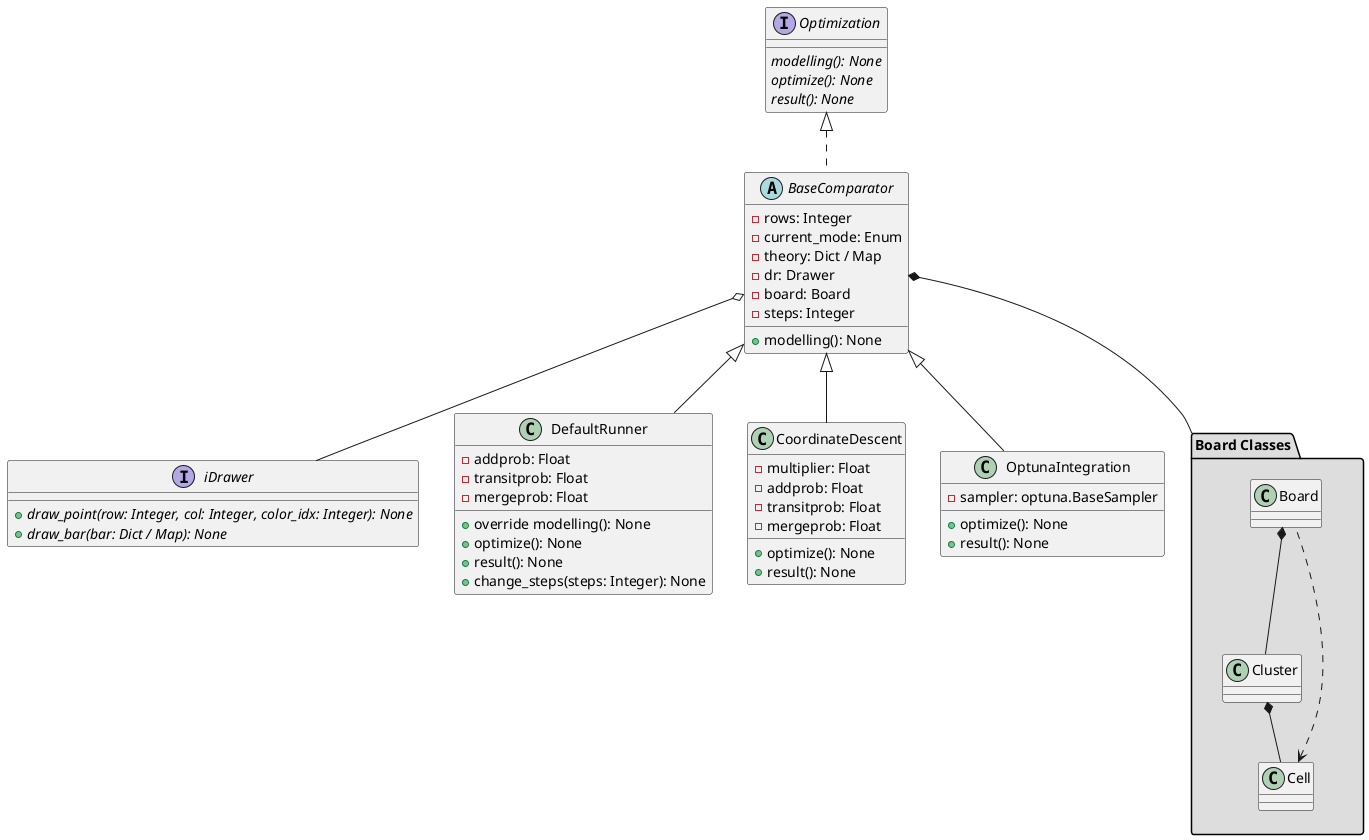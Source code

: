 @startuml

interface Optimization {
    {abstract} modelling(): None
    {abstract} optimize(): None
    {abstract} result(): None
}

interface iDrawer {
    {abstract} +draw_point(row: Integer, col: Integer, color_idx: Integer): None
    {abstract} +draw_bar(bar: Dict / Map): None
}

abstract class BaseComparator {
    -rows: Integer
    -current_mode: Enum
    -theory: Dict / Map
    -dr: Drawer
    -board: Board
    -steps: Integer
    +modelling(): None
}

class DefaultRunner {
    -addprob: Float
    -transitprob: Float
    -mergeprob: Float
    +override modelling(): None
    +optimize(): None
    +result(): None
    +change_steps(steps: Integer): None
}

class CoordinateDescent {
    -multiplier: Float
    -addprob: Float
    -transitprob: Float
    -mergeprob: Float
    +optimize(): None
    +result(): None
}

class OptunaIntegration {
    -sampler: optuna.BaseSampler
    +optimize(): None
    +result(): None
}

package "Board Classes" #DDDDDD {
    Board *-- Cluster
    Cell <.. Board
    Cluster *-- Cell
}

Optimization <|.. BaseComparator
BaseComparator *-- "Board Classes"
BaseComparator <|-- DefaultRunner
BaseComparator <|-- CoordinateDescent
BaseComparator <|-- OptunaIntegration
BaseComparator o-- iDrawer

@enduml